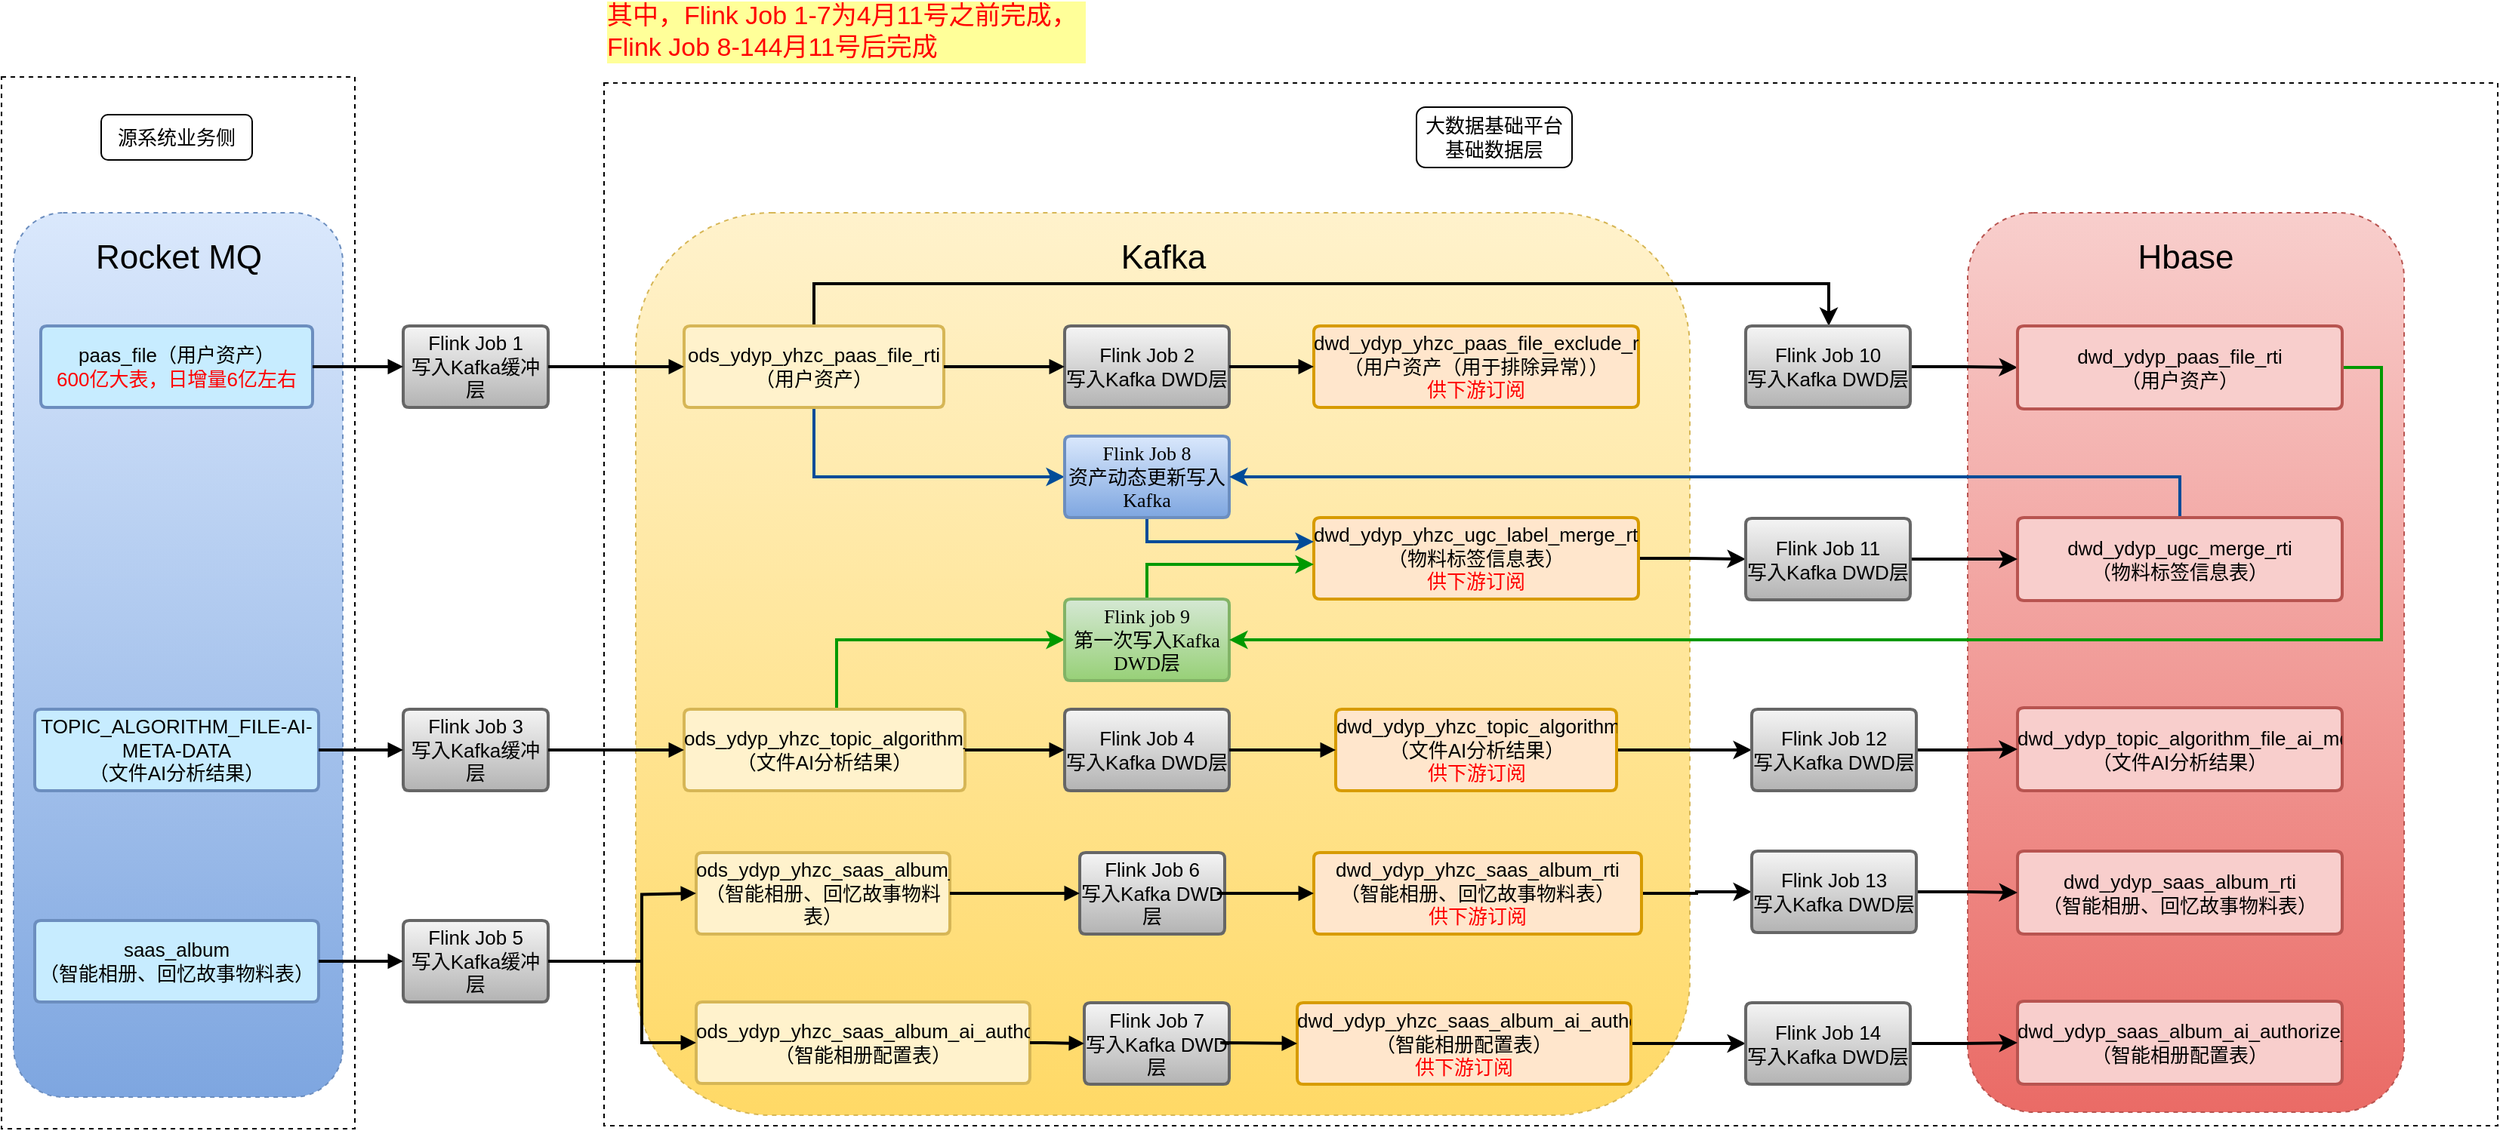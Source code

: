 <mxfile version="26.2.9">
  <diagram id="C5RBs43oDa-KdzZeNtuy" name="Page-1">
    <mxGraphModel dx="2075" dy="1108" grid="0" gridSize="10" guides="1" tooltips="1" connect="1" arrows="1" fold="1" page="0" pageScale="1" pageWidth="827" pageHeight="1169" math="0" shadow="0">
      <root>
        <mxCell id="WIyWlLk6GJQsqaUBKTNV-0" />
        <mxCell id="WIyWlLk6GJQsqaUBKTNV-1" parent="WIyWlLk6GJQsqaUBKTNV-0" />
        <mxCell id="JVZU_cV8RBFUkfRDbjYJ-0" value="" style="rounded=0;html=1;dashed=1;fontSize=13;strokeColor=light-dark(#000000,#EDEDED);whiteSpace=wrap;" vertex="1" parent="WIyWlLk6GJQsqaUBKTNV-1">
          <mxGeometry x="595" y="-46" width="1254" height="691" as="geometry" />
        </mxCell>
        <mxCell id="JVZU_cV8RBFUkfRDbjYJ-1" value="" style="rounded=1;html=1;dashed=1;strokeColor=#b85450;align=center;verticalAlign=middle;fontFamily=Helvetica;fontSize=11;labelBackgroundColor=default;fillColor=#f8cecc;gradientColor=#ea6b66;whiteSpace=wrap;" vertex="1" parent="WIyWlLk6GJQsqaUBKTNV-1">
          <mxGeometry x="1498" y="40" width="289" height="596" as="geometry" />
        </mxCell>
        <mxCell id="JVZU_cV8RBFUkfRDbjYJ-2" value="" style="rounded=1;html=1;dashed=1;strokeColor=#d6b656;align=center;verticalAlign=middle;fontFamily=Helvetica;fontSize=11;labelBackgroundColor=default;fillColor=#fff2cc;gradientColor=#ffd966;whiteSpace=wrap;" vertex="1" parent="WIyWlLk6GJQsqaUBKTNV-1">
          <mxGeometry x="616" y="40" width="698" height="598" as="geometry" />
        </mxCell>
        <mxCell id="JVZU_cV8RBFUkfRDbjYJ-3" value="" style="rounded=0;html=1;dashed=1;fontSize=13;whiteSpace=wrap;" vertex="1" parent="WIyWlLk6GJQsqaUBKTNV-1">
          <mxGeometry x="196" y="-50" width="234" height="697" as="geometry" />
        </mxCell>
        <mxCell id="JVZU_cV8RBFUkfRDbjYJ-4" value="" style="rounded=1;html=1;dashed=1;strokeColor=#6c8ebf;align=center;verticalAlign=middle;fontFamily=Helvetica;fontSize=11;labelBackgroundColor=default;fillColor=#dae8fc;gradientColor=#7ea6e0;whiteSpace=wrap;" vertex="1" parent="WIyWlLk6GJQsqaUBKTNV-1">
          <mxGeometry x="204" y="40" width="218" height="586" as="geometry" />
        </mxCell>
        <UserObject label="&lt;div&gt;&lt;p style=&quot;text-align:center;margin-left:0;margin-right:0;margin-top:0px;margin-bottom:0px;text-indent:0;vertical-align:middle;direction:ltr;&quot;&gt;&lt;font style=&quot;direction: ltr; letter-spacing: 0px; line-height: 120%; opacity: 1;&quot;&gt;&lt;font style=&quot;color: rgb(0, 0, 0);&quot;&gt;paas_file（用户资产）&lt;/font&gt;&lt;br&gt;&lt;font style=&quot;color: rgb(255, 0, 0);&quot;&gt;600亿大表，日增量6亿左右&lt;/font&gt;&lt;/font&gt;&lt;/p&gt;&lt;/div&gt;" tags="Background" id="JVZU_cV8RBFUkfRDbjYJ-5">
          <mxCell style="verticalAlign=middle;align=center;overflow=width;vsdxID=1;fillColor=light-dark(#c7ecff, #1d293b);shape=stencil(lVLRDoIwDPyavS6j0yDPiP9BwpBFZDiG4t/LKMoGZIlvvfa6u3YlPO2qvBUEWGe0uomXLExF+JkAyKYSWpoxIjwjPC2VFlet+qZA3OaWaaO7etoXBuxjtgPYG1FMD9GUuCD30eeF5UY+2YcDIARq4UQAlzC/VcvG0U1iGp88bRYQjlhYeqnD/iC++EKfzQA9Jv/I/xJfA+44K0+7Dpxd7bLDi9/Ir6bfzOOLh/98DJZjKWVd46259fVxjSk8TJ59AA==);strokeColor=#6c8ebf;strokeWidth=2;spacingTop=-3;spacingBottom=-3;spacingLeft=-3;spacingRight=-3;points=[];labelBackgroundColor=none;rounded=0;html=1;fontSize=13;whiteSpace=wrap;" vertex="1" parent="WIyWlLk6GJQsqaUBKTNV-1">
            <mxGeometry x="222" y="115" width="180" height="54" as="geometry" />
          </mxCell>
        </UserObject>
        <UserObject label="&lt;div&gt;&lt;p style=&quot;text-align:center;margin-left:0;margin-right:0;margin-top:0px;margin-bottom:0px;text-indent:0;vertical-align:middle;direction:ltr;&quot;&gt;&lt;font style=&quot;color: rgb(0, 0, 0); direction: ltr; letter-spacing: 0px; line-height: 120%; opacity: 1;&quot;&gt;TOPIC_ALGORITHM_FILE-AI-META-DATA&lt;br&gt;（文件AI分析结果）&lt;/font&gt;&lt;/p&gt;&lt;/div&gt;" tags="Background" id="JVZU_cV8RBFUkfRDbjYJ-6">
          <mxCell style="verticalAlign=middle;align=center;overflow=width;vsdxID=2;fillColor=light-dark(#C7ECFF,#1D293B);shape=stencil(lVLbDoIwDP2avS5bp0GeEf+DhCGLyHBcxL+XWZQNyBLfetrTndOuRCRtmTWSAGs7o2/yqfKuJOJMAFRdSqO6KSIiJSIptJFXo/s6R9xklmmjux7sCyP2MdsB7IUoogf+SVyQ++iz3HK5T/bhCAiBcjETwCXMb1WqdnTjiJ4iT5sFhDkLSy912B/EF1/osxmgx/gf+V/ia8AdZ+Vp14Gzq112ePEb+dX0m3l88fCfT8FyLIWqKrw1t74+rimFhynSNw==);strokeColor=#6c8ebf;strokeWidth=2;spacingTop=-3;spacingBottom=-3;spacingLeft=-3;spacingRight=-3;points=[];labelBackgroundColor=none;rounded=0;html=1;fontSize=13;whiteSpace=wrap;" vertex="1" parent="WIyWlLk6GJQsqaUBKTNV-1">
            <mxGeometry x="218" y="369" width="188" height="54" as="geometry" />
          </mxCell>
        </UserObject>
        <UserObject label="&lt;div&gt;&lt;p style=&quot;text-align:center;margin-left:0;margin-right:0;margin-top:0px;margin-bottom:0px;text-indent:0;vertical-align:middle;direction:ltr;&quot;&gt;&lt;font style=&quot;color: rgb(0, 0, 0); direction: ltr; letter-spacing: 0px; line-height: 120%; opacity: 1;&quot;&gt;saas_album&lt;/font&gt;&lt;/p&gt;&lt;p style=&quot;text-align:center;margin-left:0;margin-right:0;margin-top:0px;margin-bottom:0px;text-indent:0;vertical-align:middle;direction:ltr;&quot;&gt;&lt;font style=&quot;color: rgb(0, 0, 0); direction: ltr; letter-spacing: 0px; line-height: 120%; opacity: 1;&quot;&gt;（智能相册、回忆故事物料表）&lt;/font&gt;&lt;/p&gt;&lt;/div&gt;" tags="Background" id="JVZU_cV8RBFUkfRDbjYJ-7">
          <mxCell style="verticalAlign=middle;align=center;overflow=width;vsdxID=3;fillColor=#C7ECFF;shape=stencil(lVLbDoIwDP2avS5bp0GeEf+DhCGLyHBcxL+XWZQNyBLfetrTndOuRCRtmTWSAGs7o2/yqfKuJOJMAFRdSqO6KSIiJSIptJFXo/s6R9xklmmjux7sCyP2MdsB7IUoogf+SVyQ++iz3HK5T/bhCAiBcjETwCXMb1WqdnTjiJ4iT5sFhDkLSy912B/EF1/osxmgx/gf+V/ia8AdZ+Vp14Gzq112ePEb+dX0m3l88fCfT8FyLIWqKrw1t74+rimFhynSNw==);strokeColor=#6c8ebf;strokeWidth=2;spacingTop=-3;spacingBottom=-3;spacingLeft=-3;spacingRight=-3;points=[];labelBackgroundColor=none;rounded=0;html=1;fontSize=13;whiteSpace=wrap;" vertex="1" parent="WIyWlLk6GJQsqaUBKTNV-1">
            <mxGeometry x="218" y="509" width="188" height="54" as="geometry" />
          </mxCell>
        </UserObject>
        <UserObject label="&lt;div&gt;&lt;p style=&quot;text-align:center;margin-left:0;margin-right:0;margin-top:0px;margin-bottom:0px;text-indent:0;vertical-align:middle;direction:ltr;&quot;&gt;&lt;font style=&quot;color: rgb(0, 0, 0); direction: ltr; letter-spacing: 0px; line-height: 120%; opacity: 1;&quot;&gt;Flink Job 1&lt;br&gt;写入Kafka缓冲层&lt;/font&gt;&lt;/p&gt;&lt;/div&gt;" tags="Background" id="JVZU_cV8RBFUkfRDbjYJ-8">
          <mxCell style="verticalAlign=middle;align=center;overflow=width;vsdxID=4;fillColor=#f5f5f5;shape=stencil(lVLRDoIwDPyavS5bJ0GeEf+DhCGLyHCA4t/LLMoGZIlvvfa6u3YlIu2qvJUEWNcbfZVPVfQVEScCoJpKGtVPEREZEWmpjbwYPTQF4ja3TBvd9MO+MGIfsx3AXohieuCfxBm59yEvLJf7ZB+OgPBAeTwTwCXMb9WqcXSTiB6Fp80CwpyFpZc67A/iiy/02QzQKPlH/pf4GnDHWXnadeDsapcdXvxGfjX9Zh5fPPznU7AcS6nqGm/Nra+Pa0rhYYrsDQ==);strokeColor=#666666;strokeWidth=2;spacingTop=-3;spacingBottom=-3;spacingLeft=-3;spacingRight=-3;points=[];labelBackgroundColor=none;rounded=0;html=1;fontSize=13;gradientColor=#b3b3b3;whiteSpace=wrap;" vertex="1" parent="WIyWlLk6GJQsqaUBKTNV-1">
            <mxGeometry x="462" y="115" width="96" height="54" as="geometry" />
          </mxCell>
        </UserObject>
        <mxCell id="JVZU_cV8RBFUkfRDbjYJ-9" style="edgeStyle=orthogonalEdgeStyle;shape=connector;rounded=0;orthogonalLoop=1;jettySize=auto;html=1;strokeColor=light-dark(#004C99,#EDEDED);strokeWidth=2;align=center;verticalAlign=middle;fontFamily=Helvetica;fontSize=13;fontColor=default;labelBackgroundColor=default;endArrow=classic;" edge="1" parent="WIyWlLk6GJQsqaUBKTNV-1" source="JVZU_cV8RBFUkfRDbjYJ-11" target="JVZU_cV8RBFUkfRDbjYJ-49">
          <mxGeometry relative="1" as="geometry">
            <Array as="points">
              <mxPoint x="734" y="215" />
            </Array>
          </mxGeometry>
        </mxCell>
        <mxCell id="JVZU_cV8RBFUkfRDbjYJ-10" style="edgeStyle=orthogonalEdgeStyle;shape=connector;rounded=0;orthogonalLoop=1;jettySize=auto;html=1;strokeColor=default;strokeWidth=2;align=center;verticalAlign=middle;fontFamily=Helvetica;fontSize=11;fontColor=default;labelBackgroundColor=default;endArrow=classic;" edge="1" parent="WIyWlLk6GJQsqaUBKTNV-1" source="JVZU_cV8RBFUkfRDbjYJ-11" target="JVZU_cV8RBFUkfRDbjYJ-53">
          <mxGeometry relative="1" as="geometry">
            <Array as="points">
              <mxPoint x="734" y="87" />
              <mxPoint x="1406" y="87" />
            </Array>
          </mxGeometry>
        </mxCell>
        <UserObject label="&lt;div&gt;&lt;p style=&quot;text-align:center;margin-left:0;margin-right:0;margin-top:0px;margin-bottom:0px;text-indent:0;vertical-align:middle;direction:ltr;&quot;&gt;&lt;font style=&quot;color: rgb(0, 0, 0); direction: ltr; letter-spacing: 0px; line-height: 120%; opacity: 1;&quot;&gt;ods_ydyp_yhzc_paas_file_rti&lt;/font&gt;&lt;/p&gt;&lt;p style=&quot;text-align:center;margin-left:0;margin-right:0;margin-top:0px;margin-bottom:0px;text-indent:0;vertical-align:middle;direction:ltr;&quot;&gt;&lt;font style=&quot;color: rgb(0, 0, 0); direction: ltr; letter-spacing: 0px; line-height: 120%; opacity: 1;&quot;&gt;（用户资产）&lt;/font&gt;&lt;/p&gt;&lt;/div&gt;" tags="Background" id="JVZU_cV8RBFUkfRDbjYJ-11">
          <mxCell style="verticalAlign=middle;align=center;overflow=width;vsdxID=5;fillColor=#fff2cc;shape=stencil(lVLRDoIwDPyavS6jVQnPiP9BwpBFZDhB8e9lFmUDssS3XnvdXbsyTO9V3koG4t4ZfZFPVXQVwyMDUE0ljerGiGHGMC21kWej+6Yg3OaWaaOrftgXBuoTtgPEi1DMd9EncSLurc8Ly418sg8HIAgccSKAS5jeqlXj6CYxP8SetggIRyIsPddhexBffKZPZoDvk3/kf4mvAXechadNB86uNtnhxa/kF9Ov5vHFw38+BvOxlKqu6dbc+vK4xhQdJmZv);strokeColor=#d6b656;strokeWidth=2;spacingTop=-3;spacingBottom=-3;spacingLeft=-3;spacingRight=-3;points=[];labelBackgroundColor=none;rounded=0;html=1;fontSize=13;whiteSpace=wrap;" vertex="1" parent="WIyWlLk6GJQsqaUBKTNV-1">
            <mxGeometry x="648" y="115" width="172" height="54" as="geometry" />
          </mxCell>
        </UserObject>
        <UserObject label="&lt;div&gt;&lt;p style=&quot;text-align:center;margin-left:0;margin-right:0;margin-top:0px;margin-bottom:0px;text-indent:0;vertical-align:middle;direction:ltr;&quot;&gt;&lt;font style=&quot;color: rgb(0, 0, 0); direction: ltr; letter-spacing: 0px; line-height: 120%; opacity: 1;&quot;&gt;dwd_ydyp_yhzc_paas_file_exclude_rti（用户资产（用于排除异常））&lt;/font&gt;&lt;/p&gt;&lt;p style=&quot;text-align:center;margin-left:0;margin-right:0;margin-top:0px;margin-bottom:0px;text-indent:0;vertical-align:middle;direction:ltr;&quot;&gt;&lt;font style=&quot;direction: ltr; letter-spacing: 0px; line-height: 120%; opacity: 1; color: rgb(255, 0, 0);&quot;&gt;供下游订阅&lt;/font&gt;&lt;/p&gt;&lt;/div&gt;" tags="Background" id="JVZU_cV8RBFUkfRDbjYJ-12">
          <mxCell style="verticalAlign=middle;align=center;overflow=width;vsdxID=6;fillColor=#ffe6cc;shape=stencil(lVLRDoIwDPyavS6jQwnPiP9BwpBFZDiG4t/LLMoGZIlvvfa6u3YlPOvrohMEWG+0uoqnLE1N+IkAyLYWWpopIjwnPKuUFhethrZE3BWWaaObetgXRuxjtgPYC1FC4+iTOCP3PhSl5UY+2YcjIATK4pkALmF+q5Gto5smND162iwgHLGw9FKH/UF88YU+mwF6SP+R/yW+BtxxVp52HTi72mWHF7+RX02/mccXD//5FCzHUsmmwVtz6+vjmlJ4mDx/Aw==);strokeColor=#d79b00;strokeWidth=2;spacingTop=-3;spacingBottom=-3;spacingLeft=-3;spacingRight=-3;points=[];labelBackgroundColor=none;rounded=0;html=1;fontSize=13;whiteSpace=wrap;" vertex="1" parent="WIyWlLk6GJQsqaUBKTNV-1">
            <mxGeometry x="1065" y="115" width="215" height="54" as="geometry" />
          </mxCell>
        </UserObject>
        <UserObject label="&lt;div&gt;&lt;p style=&quot;text-align:center;margin-left:0;margin-right:0;margin-top:0px;margin-bottom:0px;text-indent:0;vertical-align:middle;direction:ltr;&quot;&gt;&lt;font style=&quot;color: rgb(0, 0, 0); direction: ltr; letter-spacing: 0px; line-height: 120%; opacity: 1;&quot;&gt;Flink Job 3&lt;br&gt;写入Kafka缓冲层&lt;/font&gt;&lt;/p&gt;&lt;/div&gt;" tags="Background" id="JVZU_cV8RBFUkfRDbjYJ-13">
          <mxCell style="verticalAlign=middle;align=center;overflow=width;vsdxID=7;fillColor=#f5f5f5;shape=stencil(lVLRDoIwDPyavS5bJ0GeEf+DhCGLyHCA4t/LLMoGZIlvvfa6u3YlIu2qvJUEWNcbfZVPVfQVEScCoJpKGtVPEREZEWmpjbwYPTQF4ja3TBvd9MO+MGIfsx3AXohieuCfxBm59yEvLJf7ZB+OgPBAeTwTwCXMb9WqcXSTiB6Fp80CwpyFpZc67A/iiy/02QzQKPlH/pf4GnDHWXnadeDsapcdXvxGfjX9Zh5fPPznU7AcS6nqGm/Nra+Pa0rhYYrsDQ==);strokeColor=#666666;strokeWidth=2;spacingTop=-3;spacingBottom=-3;spacingLeft=-3;spacingRight=-3;points=[];labelBackgroundColor=none;rounded=0;html=1;fontSize=13;gradientColor=#b3b3b3;whiteSpace=wrap;" vertex="1" parent="WIyWlLk6GJQsqaUBKTNV-1">
            <mxGeometry x="462" y="369" width="96" height="54" as="geometry" />
          </mxCell>
        </UserObject>
        <mxCell id="JVZU_cV8RBFUkfRDbjYJ-14" style="edgeStyle=orthogonalEdgeStyle;rounded=0;orthogonalLoop=1;jettySize=auto;html=1;strokeWidth=2;fontSize=13;strokeColor=light-dark(#009900,#EDEDED);" edge="1" parent="WIyWlLk6GJQsqaUBKTNV-1" source="JVZU_cV8RBFUkfRDbjYJ-15" target="JVZU_cV8RBFUkfRDbjYJ-51">
          <mxGeometry relative="1" as="geometry">
            <Array as="points">
              <mxPoint x="749" y="323" />
            </Array>
          </mxGeometry>
        </mxCell>
        <UserObject label="&lt;div&gt;&lt;p style=&quot;text-align:center;margin-left:0;margin-right:0;margin-top:0px;margin-bottom:0px;text-indent:0;vertical-align:middle;direction:ltr;&quot;&gt;&lt;font style=&quot;color: rgb(0, 0, 0); direction: ltr; letter-spacing: 0px; line-height: 120%; opacity: 1;&quot;&gt;ods_ydyp_yhzc_topic_algorithm_file_ai_meta_data&lt;br&gt;&lt;/font&gt;&lt;/p&gt;&lt;p style=&quot;text-align:center;margin-left:0;margin-right:0;margin-top:0px;margin-bottom:0px;text-indent:0;vertical-align:middle;direction:ltr;&quot;&gt;&lt;font style=&quot;color: rgb(0, 0, 0); direction: ltr; letter-spacing: 0px; line-height: 120%; opacity: 1;&quot;&gt;（文件AI分析结果）&lt;/font&gt;&lt;/p&gt;&lt;/div&gt;" tags="Background" id="JVZU_cV8RBFUkfRDbjYJ-15">
          <mxCell style="verticalAlign=middle;align=center;overflow=width;vsdxID=8;fillColor=#fff2cc;shape=stencil(lVLRDoIwDPyavS5bJ0GeEf+DhCGLyHCA4t/LLMoGZIlvvfa6u3YlIu2qvJUEWNcbfZVPVfQVEScCoJpKGtVPEREZEWmpjbwYPTQF4ja3TBvd9MO+MGIfsx3AXohieuCfxBm59yEvLJf7ZB+OgBAoj2YCuIT5rVo1jm4S02PkabOAMGdh6aUO+4P44gt9NgM0Sv6R/yW+BtxxVp52HTi72mWHF7+RX02/mccXD//5FCzHUqq6xltz6+vjmlJ4mCJ7Aw==);strokeColor=#d6b656;strokeWidth=2;spacingTop=-3;spacingBottom=-3;spacingLeft=-3;spacingRight=-3;points=[];labelBackgroundColor=none;rounded=0;html=1;fontSize=13;whiteSpace=wrap;" vertex="1" parent="WIyWlLk6GJQsqaUBKTNV-1">
            <mxGeometry x="648" y="369" width="186" height="54" as="geometry" />
          </mxCell>
        </UserObject>
        <UserObject label="&lt;div&gt;&lt;p style=&quot;text-align:center;margin-left:0;margin-right:0;margin-top:0px;margin-bottom:0px;text-indent:0;vertical-align:middle;direction:ltr;&quot;&gt;&lt;font style=&quot;color: rgb(0, 0, 0); direction: ltr; letter-spacing: 0px; line-height: 120%; opacity: 1;&quot;&gt;Flink Job 5&lt;br&gt;写入Kafka缓冲层&lt;/font&gt;&lt;/p&gt;&lt;/div&gt;" tags="Background" id="JVZU_cV8RBFUkfRDbjYJ-16">
          <mxCell style="verticalAlign=middle;align=center;overflow=width;vsdxID=9;fillColor=#f5f5f5;shape=stencil(lVLRDoIwDPyavS5bJ0GeEf+DhCGLyHCA4t/LLMoGZIlvvfa6u3YlIu2qvJUEWNcbfZVPVfQVEScCoJpKGtVPEREZEWmpjbwYPTQF4ja3TBvd9MO+MGIfsx3AXohieuCfxBm59yEvLJf7ZB+OgPBAeTwTwCXMb9WqcXSTiB6Fp80CwpyFpZc67A/iiy/02QzQKPlH/pf4GnDHWXnadeDsapcdXvxGfjX9Zh5fPPznU7AcS6nqGm/Nra+Pa0rhYYrsDQ==);strokeColor=#666666;strokeWidth=2;spacingTop=-3;spacingBottom=-3;spacingLeft=-3;spacingRight=-3;points=[];labelBackgroundColor=none;rounded=0;html=1;fontSize=13;gradientColor=#b3b3b3;whiteSpace=wrap;" vertex="1" parent="WIyWlLk6GJQsqaUBKTNV-1">
            <mxGeometry x="462" y="509" width="96" height="54" as="geometry" />
          </mxCell>
        </UserObject>
        <mxCell id="JVZU_cV8RBFUkfRDbjYJ-17" value="" style="edgeStyle=orthogonalEdgeStyle;shape=connector;rounded=0;orthogonalLoop=1;jettySize=auto;html=1;strokeColor=default;strokeWidth=2;align=center;verticalAlign=middle;fontFamily=Helvetica;fontSize=11;fontColor=default;labelBackgroundColor=default;endArrow=classic;" edge="1" parent="WIyWlLk6GJQsqaUBKTNV-1" source="JVZU_cV8RBFUkfRDbjYJ-18" target="JVZU_cV8RBFUkfRDbjYJ-66">
          <mxGeometry relative="1" as="geometry" />
        </mxCell>
        <UserObject label="&lt;div&gt;&lt;p style=&quot;text-align:center;margin-left:0;margin-right:0;margin-top:0px;margin-bottom:0px;text-indent:0;vertical-align:middle;direction:ltr;&quot;&gt;&lt;font style=&quot;direction: ltr; letter-spacing: 0px; line-height: 120%; opacity: 1;&quot;&gt;dwd_ydyp_yhzc_saas_album_rti&lt;/font&gt;&lt;/p&gt;&lt;p style=&quot;text-align:center;margin-left:0;margin-right:0;margin-top:0px;margin-bottom:0px;text-indent:0;vertical-align:middle;direction:ltr;&quot;&gt;&lt;font style=&quot;direction: ltr; letter-spacing: 0px; line-height: 120%; opacity: 1;&quot;&gt;（智能相册、回忆故事物料表）&lt;br&gt;&lt;font style=&quot;color: rgb(255, 0, 0);&quot;&gt;供下游订阅&lt;/font&gt;&lt;/font&gt;&lt;/p&gt;&lt;/div&gt;" tags="Background" id="JVZU_cV8RBFUkfRDbjYJ-18">
          <mxCell style="verticalAlign=middle;align=center;overflow=width;vsdxID=10;fillColor=#ffe6cc;shape=stencil(lVLLEoIwDPyaXjtt6gPOiP/BDEU6IsUCin8vNQgtMDjessmmu0lDRFTnSSUJsLox+iqfKm1yIk4EQJW5NKrpIyJiIqJMG3kxui1TxFVimTa66Yd9ocM+ZjuAvRAd6Y5/Emfk3tsktVzuk33YAUJOg91AAJcwvFWo0tENA8oPnjbbEObsh/RYh/VBfPGJPpgBug//kR8TXwPuODNP6w6mXa2ytxe/kJ9Nv5jHF9/+8z6YjiVTRYG35tbnx9Wn8DBF/AY=);strokeColor=#d79b00;strokeWidth=2;spacingTop=-3;spacingBottom=-3;spacingLeft=-3;spacingRight=-3;points=[];labelBackgroundColor=none;rounded=0;html=1;fontSize=13;whiteSpace=wrap;" vertex="1" parent="WIyWlLk6GJQsqaUBKTNV-1">
            <mxGeometry x="1065" y="464" width="217" height="54" as="geometry" />
          </mxCell>
        </UserObject>
        <mxCell id="JVZU_cV8RBFUkfRDbjYJ-19" style="edgeStyle=orthogonalEdgeStyle;shape=connector;rounded=0;orthogonalLoop=1;jettySize=auto;html=1;strokeColor=default;strokeWidth=2;align=center;verticalAlign=middle;fontFamily=Helvetica;fontSize=11;fontColor=default;labelBackgroundColor=default;endArrow=classic;" edge="1" parent="WIyWlLk6GJQsqaUBKTNV-1" source="JVZU_cV8RBFUkfRDbjYJ-20" target="JVZU_cV8RBFUkfRDbjYJ-68">
          <mxGeometry relative="1" as="geometry" />
        </mxCell>
        <UserObject label="&lt;div&gt;&lt;p style=&quot;text-align:center;margin-left:0;margin-right:0;margin-top:0px;margin-bottom:0px;text-indent:0;vertical-align:middle;direction:ltr;&quot;&gt;&lt;font style=&quot;direction: ltr; letter-spacing: 0px; line-height: 120%; opacity: 1;&quot;&gt;&lt;font&gt;dwd_ydyp_yhzc_saas_album_ai_authorize_rti&lt;/font&gt;&lt;/font&gt;&lt;/p&gt;&lt;p style=&quot;text-align:center;margin-left:0;margin-right:0;margin-top:0px;margin-bottom:0px;text-indent:0;vertical-align:middle;direction:ltr;&quot;&gt;&lt;font style=&quot;direction: ltr; letter-spacing: 0px; line-height: 120%; opacity: 1;&quot;&gt;&lt;font&gt;（智能相册配置表）&lt;/font&gt;&lt;br&gt;&lt;font style=&quot;color: rgb(255, 0, 0);&quot;&gt;供下游订阅&lt;/font&gt;&lt;/font&gt;&lt;/p&gt;&lt;/div&gt;" tags="Background" id="JVZU_cV8RBFUkfRDbjYJ-20">
          <mxCell style="verticalAlign=middle;align=center;overflow=width;vsdxID=11;fillColor=#ffe6cc;shape=stencil(lVLLEoIwDPyaXjttqiOcEf+DGYp0RIrlIf691CC0wOB4yyab7iYNEVGdJ5UkwOrG6Jt8qrTJiTgTAFXm0qhmiIiIiYgybeTV6LZMEVeJZdrorjv7Qo99zHYAeyE60QP/JC7IfbRJarncJ/uwB4ScBnwkgEsY3ypU6eiGAeWhp812hDn7IT3VYXsQX3ymj2aAHsN/5KfE14A7zsLTtoN5V5vs/cWv5BfTr+bxxff/fAjmY8lUUeCtufXlcQ0pPEwRvwE=);strokeColor=#d79b00;strokeWidth=2;spacingTop=-3;spacingBottom=-3;spacingLeft=-3;spacingRight=-3;points=[];labelBackgroundColor=none;rounded=0;html=1;fontSize=13;whiteSpace=wrap;" vertex="1" parent="WIyWlLk6GJQsqaUBKTNV-1">
            <mxGeometry x="1054" y="563.5" width="221" height="54" as="geometry" />
          </mxCell>
        </UserObject>
        <UserObject label="&lt;div&gt;&lt;p style=&quot;text-align:center;margin-left:0;margin-right:0;margin-top:0px;margin-bottom:0px;text-indent:0;vertical-align:middle;direction:ltr;&quot;&gt;&lt;font style=&quot;color: rgb(0, 0, 0); direction: ltr; letter-spacing: 0px; line-height: 120%; opacity: 1;&quot;&gt;ods_ydyp_yhzc_saas_album_rti（智能相册、回忆故事物料表）&lt;/font&gt;&lt;/p&gt;&lt;/div&gt;" tags="Background" id="JVZU_cV8RBFUkfRDbjYJ-21">
          <mxCell style="verticalAlign=middle;align=center;overflow=width;vsdxID=12;fillColor=#fff2cc;shape=stencil(lVLRDoIwDPyavS6jU5FnxP8gYcgiMhxD8e9lFmUDssS3XnvdXbsSnnZV3goCrDNaXcVTFqYi/EQAZFMJLc0YEZ4RnpZKi4tWfVMgbnPLtNFNPewLA/Yx2wHshSimu+iTOCP33ueF5UY+2YcDIATKjxMBXML0Vi0bRzeJ6QE8bRYQjlhYeq7D9iC++EyfzADdJ//I/xJfA+44C0+bDpxdbbLDi1/JL6ZfzeOLh/98DOZjKWVd46259eVxjSk8TJ69AQ==);strokeColor=#d6b656;strokeWidth=2;spacingTop=-3;spacingBottom=-3;spacingLeft=-3;spacingRight=-3;points=[];labelBackgroundColor=none;rounded=0;html=1;fontSize=13;whiteSpace=wrap;" vertex="1" parent="WIyWlLk6GJQsqaUBKTNV-1">
            <mxGeometry x="656" y="464" width="168" height="54" as="geometry" />
          </mxCell>
        </UserObject>
        <UserObject label="&lt;div&gt;&lt;p style=&quot;text-align:center;margin-left:0;margin-right:0;margin-top:0px;margin-bottom:0px;text-indent:0;vertical-align:middle;direction:ltr;&quot;&gt;&lt;font style=&quot;color: rgb(0, 0, 0); direction: ltr; letter-spacing: 0px; line-height: 120%; opacity: 1;&quot;&gt;ods_ydyp_yhzc_saas_album_ai_authorize_rti（智能相册配置表）&lt;br&gt;&lt;/font&gt;&lt;/p&gt;&lt;/div&gt;" tags="Background" id="JVZU_cV8RBFUkfRDbjYJ-22">
          <mxCell style="verticalAlign=middle;align=center;overflow=width;vsdxID=13;fillColor=#fff2cc;shape=stencil(lVLLEoIwDPyaXjttqiOcEf+DGYp0RIrlIf691CC0wOB4yyab7iYNEVGdJ5UkwOrG6Jt8qrTJiTgTAFXm0qhmiIiIiYgybeTV6LZMEVeJZdrorjv7Qo99zHYAeyE60QP/JC7IfbRJarncJ/uwB4ScBnwkgEsY3ypU6eiGAeWhp812hDn7IT3VYXsQX3ymj2aAHsN/5KfE14A7zsLTtoN5V5vs/cWv5BfTr+bxxff/fAjmY8lUUeCtufXlcQ0pPEwRvwE=);strokeColor=#d6b656;strokeWidth=2;spacingTop=-3;spacingBottom=-3;spacingLeft=-3;spacingRight=-3;points=[];labelBackgroundColor=none;rounded=0;html=1;fontSize=13;whiteSpace=wrap;" vertex="1" parent="WIyWlLk6GJQsqaUBKTNV-1">
            <mxGeometry x="656" y="563" width="221" height="54" as="geometry" />
          </mxCell>
        </UserObject>
        <UserObject label="&lt;div&gt;&lt;p style=&quot;text-align:center;margin-left:0;margin-right:0;margin-top:0px;margin-bottom:0px;text-indent:0;vertical-align:middle;direction:ltr;&quot;&gt;&lt;font style=&quot;color: rgb(0, 0, 0); direction: ltr; letter-spacing: 0px; line-height: 120%; opacity: 1;&quot;&gt;Flink Job 6&lt;br&gt;写入Kafka DWD层&lt;/font&gt;&lt;/p&gt;&lt;/div&gt;" tags="Background" id="JVZU_cV8RBFUkfRDbjYJ-23">
          <mxCell style="verticalAlign=middle;align=center;overflow=width;vsdxID=14;fillColor=#f5f5f5;shape=stencil(lVLRDoIwDPyavS5bJ0GeEf+DhCGLyHCA4t/LLMoGZIlvvfa6u3YlIu2qvJUEWNcbfZVPVfQVEScCoJpKGtVPEREZEWmpjbwYPTQF4ja3TBvd9MO+MGIfsx3AXohieuCfxBm59yEvLJf7ZB+OgPBAeTwTwCXMb9WqcXSTiB6Fp80CwpyFpZc67A/iiy/02QzQKPlH/pf4GnDHWXnadeDsapcdXvxGfjX9Zh5fPPznU7AcS6nqGm/Nra+Pa0rhYYrsDQ==);strokeColor=#666666;strokeWidth=2;spacingTop=-3;spacingBottom=-3;spacingLeft=-3;spacingRight=-3;points=[];labelBackgroundColor=none;rounded=0;html=1;fontSize=13;gradientColor=#b3b3b3;whiteSpace=wrap;" vertex="1" parent="WIyWlLk6GJQsqaUBKTNV-1">
            <mxGeometry x="910" y="464" width="96" height="54" as="geometry" />
          </mxCell>
        </UserObject>
        <UserObject label="&lt;div&gt;&lt;p style=&quot;text-align:center;margin-left:0;margin-right:0;margin-top:0px;margin-bottom:0px;text-indent:0;vertical-align:middle;direction:ltr;&quot;&gt;&lt;font style=&quot;color: rgb(0, 0, 0); direction: ltr; letter-spacing: 0px; line-height: 120%; opacity: 1;&quot;&gt;Flink Job 7&lt;br&gt;写入Kafka DWD层&lt;/font&gt;&lt;/p&gt;&lt;/div&gt;" tags="Background" id="JVZU_cV8RBFUkfRDbjYJ-24">
          <mxCell style="verticalAlign=middle;align=center;overflow=width;vsdxID=15;fillColor=#f5f5f5;shape=stencil(lVLRDoIwDPyavS5bJ0GeEf+DhCGLyHCA4t/LLMoGZIlvvfa6u3YlIu2qvJUEWNcbfZVPVfQVEScCoJpKGtVPEREZEWmpjbwYPTQF4ja3TBvd9MO+MGIfsx3AXohieuCfxBm59yEvLJf7ZB+OgPBAeTwTwCXMb9WqcXSTiB6Fp80CwpyFpZc67A/iiy/02QzQKPlH/pf4GnDHWXnadeDsapcdXvxGfjX9Zh5fPPznU7AcS6nqGm/Nra+Pa0rhYYrsDQ==);strokeColor=#666666;strokeWidth=2;spacingTop=-3;spacingBottom=-3;spacingLeft=-3;spacingRight=-3;points=[];labelBackgroundColor=none;rounded=0;html=1;fontSize=13;gradientColor=#b3b3b3;whiteSpace=wrap;" vertex="1" parent="WIyWlLk6GJQsqaUBKTNV-1">
            <mxGeometry x="913" y="563.5" width="96" height="54" as="geometry" />
          </mxCell>
        </UserObject>
        <UserObject label="&lt;div&gt;&lt;p style=&quot;text-align:center;margin-left:0;margin-right:0;margin-top:0px;margin-bottom:0px;text-indent:0;vertical-align:middle;direction:ltr;&quot;&gt;&lt;font style=&quot;color: rgb(0, 0, 0); direction: ltr; letter-spacing: 0px; line-height: 120%; opacity: 1;&quot;&gt;Flink Job 2&lt;br&gt;写入Kafka DWD层&lt;/font&gt;&lt;/p&gt;&lt;/div&gt;" tags="Background" id="JVZU_cV8RBFUkfRDbjYJ-25">
          <mxCell style="verticalAlign=middle;align=center;overflow=width;vsdxID=16;fillColor=#f5f5f5;shape=stencil(lVLRDoIwDPyavS6jVQjPiP9BwpBFZDiG4t/LHMoGZIlvvfa6u3YlmPV10XECrNdKXvlTlLomeCIAoq25EnqKCOYEs0oqflFyaEuLu8IwTXSTD/PCaPuY6QD2siihh+iTOFvufShKw418sg9HsBBpnMwEcAnzW41oHd00poieNgsIRywsvdRhfxBffKHPZoAe03/kf4mvAXecladdB86udtnhxW/kV9Nv5vHFw38+BcuxVKJp7K259fVxTSl7mJi/AQ==);strokeColor=#666666;strokeWidth=2;spacingTop=-3;spacingBottom=-3;spacingLeft=-3;spacingRight=-3;points=[];labelBackgroundColor=none;rounded=0;html=1;fontSize=13;gradientColor=#b3b3b3;whiteSpace=wrap;" vertex="1" parent="WIyWlLk6GJQsqaUBKTNV-1">
            <mxGeometry x="900" y="115" width="109" height="54" as="geometry" />
          </mxCell>
        </UserObject>
        <mxCell id="JVZU_cV8RBFUkfRDbjYJ-26" value="" style="edgeStyle=orthogonalEdgeStyle;shape=connector;rounded=0;orthogonalLoop=1;jettySize=auto;html=1;strokeColor=default;strokeWidth=2;align=center;verticalAlign=middle;fontFamily=Helvetica;fontSize=11;fontColor=default;labelBackgroundColor=default;endArrow=classic;" edge="1" parent="WIyWlLk6GJQsqaUBKTNV-1" source="JVZU_cV8RBFUkfRDbjYJ-27" target="JVZU_cV8RBFUkfRDbjYJ-64">
          <mxGeometry relative="1" as="geometry" />
        </mxCell>
        <UserObject label="&lt;p style=&quot;text-align:center;margin-left:0;margin-right:0;margin-top:0px;margin-bottom:0px;text-indent:0;vertical-align:middle;direction:ltr;&quot;&gt;&lt;font style=&quot;color: rgb(0, 0, 0); direction: ltr; letter-spacing: 0px; line-height: 120%; opacity: 1;&quot;&gt;dwd_ydyp_yhzc_topic_algorithm_file_ai_meta_data&lt;br&gt;&lt;span style=&quot;color: light-dark(rgb(0, 0, 0), rgb(237, 237, 237)); letter-spacing: 0px; background-color: transparent;&quot;&gt;（文件AI分析结果）&lt;/span&gt;&lt;/font&gt;&lt;/p&gt;&lt;p style=&quot;text-align:center;margin-left:0;margin-right:0;margin-top:0px;margin-bottom:0px;text-indent:0;vertical-align:middle;direction:ltr;&quot;&gt;&lt;font style=&quot;direction: ltr; letter-spacing: 0px; line-height: 120%; opacity: 1; color: rgb(255, 0, 0);&quot;&gt;供下游订阅&lt;br&gt;&lt;/font&gt;&lt;/p&gt;" tags="Background" id="JVZU_cV8RBFUkfRDbjYJ-27">
          <mxCell style="verticalAlign=middle;align=center;overflow=width;vsdxID=17;fillColor=#ffe6cc;shape=stencil(lVLRDoIwDPyavS5bJ0GeEf+DhCGLyHCA4t/LLMoGZIlvvfa6u3YlIu2qvJUEWNcbfZVPVfQVEScCoJpKGtVPEREZEWmpjbwYPTQF4ja3TBvd9MO+MGIfsx3AXohieuCfxBm59yEvLJf7ZB+OgBAoj2YCuIT5rVo1jm4S02PkabOAMGdh6aUO+4P44gt9NgM0Sv6R/yW+BtxxVp52HTi72mWHF7+RX02/mccXD//5FCzHUqq6xltz6+vjmlJ4mCJ7Aw==);strokeColor=#d79b00;strokeWidth=2;spacingTop=-3;spacingBottom=-3;spacingLeft=-3;spacingRight=-3;points=[];labelBackgroundColor=none;rounded=0;html=1;fontSize=13;whiteSpace=wrap;" vertex="1" parent="WIyWlLk6GJQsqaUBKTNV-1">
            <mxGeometry x="1079.5" y="369" width="186" height="54" as="geometry" />
          </mxCell>
        </UserObject>
        <UserObject label="&lt;div&gt;&lt;p style=&quot;text-align:center;margin-left:0;margin-right:0;margin-top:0px;margin-bottom:0px;text-indent:0;vertical-align:middle;direction:ltr;&quot;&gt;&lt;font style=&quot;color: rgb(0, 0, 0); direction: ltr; letter-spacing: 0px; line-height: 120%; opacity: 1;&quot;&gt;Flink Job 4&lt;br&gt;写入Kafka DWD层&lt;/font&gt;&lt;/p&gt;&lt;/div&gt;" tags="Background" id="JVZU_cV8RBFUkfRDbjYJ-28">
          <mxCell style="verticalAlign=middle;align=center;overflow=width;vsdxID=18;fillColor=#f5f5f5;shape=stencil(lVLRDoIwDPyavS6jVQjPiP9BwpBFZDiG4t/LHMoGZIlvvfa6u3YlmPV10XECrNdKXvlTlLomeCIAoq25EnqKCOYEs0oqflFyaEuLu8IwTXSTD/PCaPuY6QD2siihh+iTOFvufShKw418sg9HsBBpnMwEcAnzW41oHd00poieNgsIRywsvdRhfxBffKHPZoAe03/kf4mvAXecladdB86udtnhxW/kV9Nv5vHFw38+BcuxVKJp7K259fVxTSl7mJi/AQ==);strokeColor=#666666;strokeWidth=2;spacingTop=-3;spacingBottom=-3;spacingLeft=-3;spacingRight=-3;points=[];labelBackgroundColor=none;rounded=0;html=1;fontSize=13;gradientColor=#b3b3b3;whiteSpace=wrap;" vertex="1" parent="WIyWlLk6GJQsqaUBKTNV-1">
            <mxGeometry x="900" y="369" width="109" height="54" as="geometry" />
          </mxCell>
        </UserObject>
        <UserObject label="" tags="Background" id="JVZU_cV8RBFUkfRDbjYJ-29">
          <mxCell style="vsdxID=19;edgeStyle=none;startArrow=none;endArrow=block;startSize=5;endSize=5;strokeWidth=2;spacingTop=0;spacingBottom=0;spacingLeft=0;spacingRight=0;verticalAlign=middle;html=1;labelBackgroundColor=#ffffff;rounded=0;exitX=1;exitY=0.5;exitDx=0;exitDy=0;exitPerimeter=0;entryX=0;entryY=0.5;entryDx=0;entryDy=0;entryPerimeter=0;fontSize=13;" edge="1" parent="WIyWlLk6GJQsqaUBKTNV-1" source="JVZU_cV8RBFUkfRDbjYJ-13" target="JVZU_cV8RBFUkfRDbjYJ-15">
            <mxGeometry relative="1" as="geometry">
              <mxPoint x="-37" y="102" as="offset" />
              <Array as="points">
                <mxPoint x="611.5" y="396" />
                <mxPoint x="611.5" y="396" />
              </Array>
            </mxGeometry>
          </mxCell>
        </UserObject>
        <UserObject label="" tags="Background" id="JVZU_cV8RBFUkfRDbjYJ-30">
          <mxCell style="vsdxID=20;edgeStyle=none;startArrow=none;endArrow=block;startSize=5;endSize=5;strokeWidth=2;spacingTop=0;spacingBottom=0;spacingLeft=0;spacingRight=0;verticalAlign=middle;html=1;labelBackgroundColor=#ffffff;rounded=0;exitX=1;exitY=0.5;exitDx=0;exitDy=0;exitPerimeter=0;entryX=0;entryY=0.5;entryDx=0;entryDy=0;entryPerimeter=0;fontSize=13;" edge="1" parent="WIyWlLk6GJQsqaUBKTNV-1" source="JVZU_cV8RBFUkfRDbjYJ-16" target="JVZU_cV8RBFUkfRDbjYJ-22">
            <mxGeometry relative="1" as="geometry">
              <mxPoint x="-36" y="128" as="offset" />
              <Array as="points">
                <mxPoint x="620" y="536" />
                <mxPoint x="620" y="590" />
              </Array>
            </mxGeometry>
          </mxCell>
        </UserObject>
        <UserObject label="" tags="Background" id="JVZU_cV8RBFUkfRDbjYJ-31">
          <mxCell style="vsdxID=21;edgeStyle=none;startArrow=none;endArrow=block;startSize=5;endSize=5;strokeWidth=2;spacingTop=0;spacingBottom=0;spacingLeft=0;spacingRight=0;verticalAlign=middle;html=1;labelBackgroundColor=#ffffff;rounded=0;exitX=1;exitY=0.5;exitDx=0;exitDy=0;exitPerimeter=0;entryX=0;entryY=0.5;entryDx=0;entryDy=0;entryPerimeter=0;fontSize=13;" edge="1" parent="WIyWlLk6GJQsqaUBKTNV-1" source="JVZU_cV8RBFUkfRDbjYJ-5" target="JVZU_cV8RBFUkfRDbjYJ-8">
            <mxGeometry relative="1" as="geometry">
              <mxPoint x="-54" y="102" as="offset" />
              <Array as="points">
                <mxPoint x="421" y="142" />
                <mxPoint x="421" y="142" />
              </Array>
            </mxGeometry>
          </mxCell>
        </UserObject>
        <UserObject label="" tags="Background" id="JVZU_cV8RBFUkfRDbjYJ-32">
          <mxCell style="vsdxID=22;edgeStyle=none;startArrow=none;endArrow=block;startSize=5;endSize=5;strokeWidth=2;spacingTop=0;spacingBottom=0;spacingLeft=0;spacingRight=0;verticalAlign=middle;html=1;labelBackgroundColor=#ffffff;rounded=0;exitX=1;exitY=0.5;exitDx=0;exitDy=0;exitPerimeter=0;entryX=0;entryY=0.5;entryDx=0;entryDy=0;entryPerimeter=0;fontSize=13;" edge="1" parent="WIyWlLk6GJQsqaUBKTNV-1" source="JVZU_cV8RBFUkfRDbjYJ-6" target="JVZU_cV8RBFUkfRDbjYJ-13">
            <mxGeometry relative="1" as="geometry">
              <mxPoint x="-52" y="102" as="offset" />
              <Array as="points">
                <mxPoint x="427" y="396" />
                <mxPoint x="427" y="396" />
              </Array>
            </mxGeometry>
          </mxCell>
        </UserObject>
        <UserObject label="" tags="Background" id="JVZU_cV8RBFUkfRDbjYJ-33">
          <mxCell style="vsdxID=23;edgeStyle=none;startArrow=none;endArrow=block;startSize=5;endSize=5;strokeWidth=2;spacingTop=0;spacingBottom=0;spacingLeft=0;spacingRight=0;verticalAlign=middle;html=1;labelBackgroundColor=#ffffff;rounded=0;exitX=1;exitY=0.5;exitDx=0;exitDy=0;exitPerimeter=0;entryX=0;entryY=0.5;entryDx=0;entryDy=0;entryPerimeter=0;fontSize=13;" edge="1" parent="WIyWlLk6GJQsqaUBKTNV-1" source="JVZU_cV8RBFUkfRDbjYJ-16" target="JVZU_cV8RBFUkfRDbjYJ-21">
            <mxGeometry relative="1" as="geometry">
              <mxPoint x="-36" y="79" as="offset" />
              <Array as="points">
                <mxPoint x="620" y="536" />
                <mxPoint x="620" y="491.69" />
              </Array>
            </mxGeometry>
          </mxCell>
        </UserObject>
        <UserObject label="" tags="Background" id="JVZU_cV8RBFUkfRDbjYJ-34">
          <mxCell style="vsdxID=24;edgeStyle=none;startArrow=none;endArrow=block;startSize=5;endSize=5;strokeWidth=2;spacingTop=0;spacingBottom=0;spacingLeft=0;spacingRight=0;verticalAlign=middle;html=1;labelBackgroundColor=#ffffff;rounded=0;exitX=1;exitY=0.5;exitDx=0;exitDy=0;exitPerimeter=0;entryX=0;entryY=0.5;entryDx=0;entryDy=0;entryPerimeter=0;fontSize=13;" edge="1" parent="WIyWlLk6GJQsqaUBKTNV-1" source="JVZU_cV8RBFUkfRDbjYJ-22" target="JVZU_cV8RBFUkfRDbjYJ-24">
            <mxGeometry relative="1" as="geometry">
              <mxPoint x="-10" y="102" as="offset" />
              <Array as="points">
                <mxPoint x="886.88" y="590" />
                <mxPoint x="886.88" y="590" />
              </Array>
            </mxGeometry>
          </mxCell>
        </UserObject>
        <UserObject label="" tags="Background" id="JVZU_cV8RBFUkfRDbjYJ-35">
          <mxCell style="vsdxID=25;edgeStyle=none;startArrow=none;endArrow=block;startSize=5;endSize=5;strokeWidth=2;spacingTop=0;spacingBottom=0;spacingLeft=0;spacingRight=0;verticalAlign=middle;html=1;labelBackgroundColor=#ffffff;rounded=0;exitX=1;exitY=0.5;exitDx=0;exitDy=0;exitPerimeter=0;entryX=0;entryY=0.5;entryDx=0;entryDy=0;entryPerimeter=0;fontSize=13;" edge="1" parent="WIyWlLk6GJQsqaUBKTNV-1" source="JVZU_cV8RBFUkfRDbjYJ-7" target="JVZU_cV8RBFUkfRDbjYJ-16">
            <mxGeometry relative="1" as="geometry">
              <mxPoint x="-52" y="102" as="offset" />
              <Array as="points">
                <mxPoint x="436" y="536" />
                <mxPoint x="436" y="536" />
              </Array>
            </mxGeometry>
          </mxCell>
        </UserObject>
        <UserObject label="" tags="Background" id="JVZU_cV8RBFUkfRDbjYJ-36">
          <mxCell style="vsdxID=26;edgeStyle=none;startArrow=none;endArrow=block;startSize=5;endSize=5;strokeWidth=2;spacingTop=0;spacingBottom=0;spacingLeft=0;spacingRight=0;verticalAlign=middle;html=1;labelBackgroundColor=#ffffff;rounded=0;exitX=1;exitY=0.5;exitDx=0;exitDy=0;exitPerimeter=0;entryX=0;entryY=0.5;entryDx=0;entryDy=0;entryPerimeter=0;fontSize=13;" edge="1" parent="WIyWlLk6GJQsqaUBKTNV-1" source="JVZU_cV8RBFUkfRDbjYJ-24" target="JVZU_cV8RBFUkfRDbjYJ-20">
            <mxGeometry relative="1" as="geometry">
              <mxPoint x="-11" y="102" as="offset" />
              <Array as="points">
                <mxPoint x="1003.13" y="590" />
                <mxPoint x="1003.13" y="590" />
              </Array>
            </mxGeometry>
          </mxCell>
        </UserObject>
        <UserObject label="" tags="Background" id="JVZU_cV8RBFUkfRDbjYJ-37">
          <mxCell style="vsdxID=27;edgeStyle=none;startArrow=none;endArrow=block;startSize=5;endSize=5;strokeWidth=2;spacingTop=0;spacingBottom=0;spacingLeft=0;spacingRight=0;verticalAlign=middle;html=1;labelBackgroundColor=#ffffff;rounded=0;exitX=1;exitY=0.5;exitDx=0;exitDy=0;exitPerimeter=0;entryX=0;entryY=0.5;entryDx=0;entryDy=0;entryPerimeter=0;fontSize=13;" edge="1" parent="WIyWlLk6GJQsqaUBKTNV-1" source="JVZU_cV8RBFUkfRDbjYJ-23" target="JVZU_cV8RBFUkfRDbjYJ-18">
            <mxGeometry relative="1" as="geometry">
              <mxPoint x="-16" y="102" as="offset" />
              <Array as="points">
                <mxPoint x="1000.88" y="491" />
                <mxPoint x="1000.88" y="491" />
              </Array>
            </mxGeometry>
          </mxCell>
        </UserObject>
        <UserObject label="" tags="Background" id="JVZU_cV8RBFUkfRDbjYJ-38">
          <mxCell style="vsdxID=28;edgeStyle=none;startArrow=none;endArrow=block;startSize=5;endSize=5;strokeWidth=2;spacingTop=0;spacingBottom=0;spacingLeft=0;spacingRight=0;verticalAlign=middle;html=1;labelBackgroundColor=#ffffff;rounded=0;exitX=1;exitY=0.5;exitDx=0;exitDy=0;exitPerimeter=0;entryX=0;entryY=0.5;entryDx=0;entryDy=0;entryPerimeter=0;fontSize=13;" edge="1" parent="WIyWlLk6GJQsqaUBKTNV-1" source="JVZU_cV8RBFUkfRDbjYJ-8" target="JVZU_cV8RBFUkfRDbjYJ-11">
            <mxGeometry relative="1" as="geometry">
              <mxPoint x="-39" y="102" as="offset" />
              <Array as="points">
                <mxPoint x="609.5" y="142" />
                <mxPoint x="609.5" y="142" />
              </Array>
            </mxGeometry>
          </mxCell>
        </UserObject>
        <UserObject label="" tags="Background" id="JVZU_cV8RBFUkfRDbjYJ-39">
          <mxCell style="vsdxID=29;edgeStyle=none;startArrow=none;endArrow=block;startSize=5;endSize=5;strokeWidth=2;spacingTop=0;spacingBottom=0;spacingLeft=0;spacingRight=0;verticalAlign=middle;html=1;labelBackgroundColor=#ffffff;rounded=0;exitX=1;exitY=0.5;exitDx=0;exitDy=0;exitPerimeter=0;entryX=0;entryY=0.5;entryDx=0;entryDy=0;entryPerimeter=0;fontSize=13;" edge="1" parent="WIyWlLk6GJQsqaUBKTNV-1" source="JVZU_cV8RBFUkfRDbjYJ-21" target="JVZU_cV8RBFUkfRDbjYJ-23">
            <mxGeometry relative="1" as="geometry">
              <mxPoint x="-33" y="102" as="offset" />
              <Array as="points">
                <mxPoint x="856.5" y="491" />
                <mxPoint x="856.5" y="491" />
              </Array>
            </mxGeometry>
          </mxCell>
        </UserObject>
        <UserObject label="" tags="Background" id="JVZU_cV8RBFUkfRDbjYJ-40">
          <mxCell style="vsdxID=30;edgeStyle=none;startArrow=none;endArrow=block;startSize=5;endSize=5;strokeWidth=2;spacingTop=0;spacingBottom=0;spacingLeft=0;spacingRight=0;verticalAlign=middle;html=1;labelBackgroundColor=#ffffff;rounded=0;exitX=1;exitY=0.5;exitDx=0;exitDy=0;exitPerimeter=0;entryX=0;entryY=0.5;entryDx=0;entryDy=0;entryPerimeter=0;fontSize=13;" edge="1" parent="WIyWlLk6GJQsqaUBKTNV-1" source="JVZU_cV8RBFUkfRDbjYJ-11" target="JVZU_cV8RBFUkfRDbjYJ-25">
            <mxGeometry relative="1" as="geometry">
              <mxPoint x="-40" y="102" as="offset" />
              <Array as="points">
                <mxPoint x="860" y="142" />
                <mxPoint x="860" y="142" />
              </Array>
            </mxGeometry>
          </mxCell>
        </UserObject>
        <UserObject label="" tags="Background" id="JVZU_cV8RBFUkfRDbjYJ-41">
          <mxCell style="vsdxID=31;edgeStyle=none;startArrow=none;endArrow=block;startSize=5;endSize=5;strokeWidth=2;spacingTop=0;spacingBottom=0;spacingLeft=0;spacingRight=0;verticalAlign=middle;html=1;labelBackgroundColor=#ffffff;rounded=0;exitX=1;exitY=0.5;exitDx=0;exitDy=0;exitPerimeter=0;entryX=0;entryY=0.5;entryDx=0;entryDy=0;entryPerimeter=0;fontSize=13;" edge="1" parent="WIyWlLk6GJQsqaUBKTNV-1" source="JVZU_cV8RBFUkfRDbjYJ-25" target="JVZU_cV8RBFUkfRDbjYJ-12">
            <mxGeometry relative="1" as="geometry">
              <mxPoint x="-28" y="102" as="offset" />
              <Array as="points">
                <mxPoint x="1037.06" y="142" />
                <mxPoint x="1037.06" y="142" />
              </Array>
            </mxGeometry>
          </mxCell>
        </UserObject>
        <UserObject label="" tags="Background" id="JVZU_cV8RBFUkfRDbjYJ-42">
          <mxCell style="vsdxID=32;edgeStyle=none;startArrow=none;endArrow=block;startSize=5;endSize=5;strokeWidth=2;spacingTop=0;spacingBottom=0;spacingLeft=0;spacingRight=0;verticalAlign=middle;html=1;labelBackgroundColor=#ffffff;rounded=0;exitX=1;exitY=0.5;exitDx=0;exitDy=0;exitPerimeter=0;entryX=0;entryY=0.5;entryDx=0;entryDy=0;entryPerimeter=0;fontSize=13;" edge="1" parent="WIyWlLk6GJQsqaUBKTNV-1" source="JVZU_cV8RBFUkfRDbjYJ-15" target="JVZU_cV8RBFUkfRDbjYJ-28">
            <mxGeometry relative="1" as="geometry">
              <mxPoint x="-33" y="102" as="offset" />
              <Array as="points">
                <mxPoint x="867" y="396" />
                <mxPoint x="867" y="396" />
              </Array>
            </mxGeometry>
          </mxCell>
        </UserObject>
        <UserObject label="" tags="Background" id="JVZU_cV8RBFUkfRDbjYJ-43">
          <mxCell style="vsdxID=33;edgeStyle=orthogonalEdgeStyle;startArrow=none;endArrow=block;startSize=5;endSize=5;strokeWidth=2;spacingTop=0;spacingBottom=0;spacingLeft=0;spacingRight=0;verticalAlign=middle;html=1;labelBackgroundColor=#ffffff;rounded=0;exitX=1;exitY=0.5;exitDx=0;exitDy=0;exitPerimeter=0;entryX=0;entryY=0.5;entryDx=0;entryDy=0;entryPerimeter=0;fontSize=13;" edge="1" parent="WIyWlLk6GJQsqaUBKTNV-1" source="JVZU_cV8RBFUkfRDbjYJ-28" target="JVZU_cV8RBFUkfRDbjYJ-27">
            <mxGeometry relative="1" as="geometry">
              <mxPoint x="-28" y="102" as="offset" />
            </mxGeometry>
          </mxCell>
        </UserObject>
        <mxCell id="JVZU_cV8RBFUkfRDbjYJ-44" value="&lt;span style=&quot;font-family: 默认字体; background-color: rgb(255, 255, 255);&quot;&gt;源系统业务侧&lt;/span&gt;" style="rounded=1;html=1;fontSize=13;whiteSpace=wrap;" vertex="1" parent="WIyWlLk6GJQsqaUBKTNV-1">
          <mxGeometry x="262" y="-25" width="100" height="30" as="geometry" />
        </mxCell>
        <mxCell id="JVZU_cV8RBFUkfRDbjYJ-45" value="&lt;span style=&quot;font-family: 默认字体; background-color: rgb(255, 255, 255);&quot;&gt;大数据基础平台&lt;/span&gt;&lt;div style=&quot;margin: 0px; padding: 0px; font-family: 默认字体; background-color: rgb(255, 255, 255);&quot;&gt;基础数据层&lt;/div&gt;" style="rounded=1;html=1;fontSize=13;whiteSpace=wrap;" vertex="1" parent="WIyWlLk6GJQsqaUBKTNV-1">
          <mxGeometry x="1133" y="-30" width="103" height="40" as="geometry" />
        </mxCell>
        <mxCell id="JVZU_cV8RBFUkfRDbjYJ-46" style="edgeStyle=orthogonalEdgeStyle;shape=connector;rounded=0;orthogonalLoop=1;jettySize=auto;html=1;strokeColor=default;strokeWidth=2;align=center;verticalAlign=middle;fontFamily=Helvetica;fontSize=11;fontColor=default;labelBackgroundColor=default;endArrow=classic;" edge="1" parent="WIyWlLk6GJQsqaUBKTNV-1" source="JVZU_cV8RBFUkfRDbjYJ-47" target="JVZU_cV8RBFUkfRDbjYJ-62">
          <mxGeometry relative="1" as="geometry" />
        </mxCell>
        <UserObject label="&lt;div&gt;&lt;p style=&quot;margin: 0px; vertical-align: middle; direction: ltr;&quot;&gt;dwd_ydyp_yhzc_ugc_label_merge_rti&lt;/p&gt;&lt;p style=&quot;margin: 0px; vertical-align: middle; direction: ltr;&quot;&gt;（物料标签信息表）&lt;/p&gt;&lt;p style=&quot;margin: 0px; vertical-align: middle; direction: ltr;&quot;&gt;&lt;font style=&quot;color: rgb(255, 0, 0);&quot;&gt;供下游订阅&lt;/font&gt;&lt;/p&gt;&lt;/div&gt;" tags="Background" id="JVZU_cV8RBFUkfRDbjYJ-47">
          <mxCell style="verticalAlign=middle;align=center;overflow=width;vsdxID=6;fillColor=#ffe6cc;shape=stencil(lVLRDoIwDPyavS6jQwnPiP9BwpBFZDiG4t/LLMoGZIlvvfa6u3YlPOvrohMEWG+0uoqnLE1N+IkAyLYWWpopIjwnPKuUFhethrZE3BWWaaObetgXRuxjtgPYC1FC4+iTOCP3PhSl5UY+2YcjIATK4pkALmF+q5Gto5smND162iwgHLGw9FKH/UF88YU+mwF6SP+R/yW+BtxxVp52HTi72mWHF7+RX02/mccXD//5FCzHUsmmwVtz6+vjmlJ4mDx/Aw==);strokeColor=#d79b00;strokeWidth=2;spacingTop=-3;spacingBottom=-3;spacingLeft=-3;spacingRight=-3;points=[];labelBackgroundColor=none;rounded=0;html=1;fontSize=13;whiteSpace=wrap;" vertex="1" parent="WIyWlLk6GJQsqaUBKTNV-1">
            <mxGeometry x="1065" y="242" width="215" height="54" as="geometry" />
          </mxCell>
        </UserObject>
        <mxCell id="JVZU_cV8RBFUkfRDbjYJ-48" style="edgeStyle=orthogonalEdgeStyle;shape=connector;rounded=0;orthogonalLoop=1;jettySize=auto;html=1;strokeColor=light-dark(#004C99,#EDEDED);strokeWidth=2;align=center;verticalAlign=middle;fontFamily=Helvetica;fontSize=13;fontColor=default;labelBackgroundColor=default;endArrow=classic;" edge="1" parent="WIyWlLk6GJQsqaUBKTNV-1" source="JVZU_cV8RBFUkfRDbjYJ-49" target="JVZU_cV8RBFUkfRDbjYJ-47">
          <mxGeometry relative="1" as="geometry">
            <Array as="points">
              <mxPoint x="955" y="258" />
            </Array>
          </mxGeometry>
        </mxCell>
        <UserObject label="&lt;div&gt;&lt;p style=&quot;text-align:center;margin-left:0;margin-right:0;margin-top:0px;margin-bottom:0px;text-indent:0;vertical-align:middle;direction:ltr;&quot;&gt;&lt;span style=&quot;color: rgb(0, 0, 0); font-family: 默认字体;&quot;&gt;Flink Job 8&lt;/span&gt;&lt;/p&gt;&lt;div style=&quot;margin: 0px; padding: 0px; color: rgb(0, 0, 0); font-family: 默认字体;&quot;&gt;资产动态更新写入Kafka&lt;/div&gt;&lt;/div&gt;" tags="Background" id="JVZU_cV8RBFUkfRDbjYJ-49">
          <mxCell style="verticalAlign=middle;align=center;overflow=width;vsdxID=16;fillColor=#dae8fc;shape=stencil(lVLRDoIwDPyavS6jVQjPiP9BwpBFZDiG4t/LHMoGZIlvvfa6u3YlmPV10XECrNdKXvlTlLomeCIAoq25EnqKCOYEs0oqflFyaEuLu8IwTXSTD/PCaPuY6QD2siihh+iTOFvufShKw418sg9HsBBpnMwEcAnzW41oHd00poieNgsIRywsvdRhfxBffKHPZoAe03/kf4mvAXecladdB86udtnhxW/kV9Nv5vHFw38+BcuxVKJp7K259fVxTSl7mJi/AQ==);strokeColor=#6c8ebf;strokeWidth=2;spacingTop=-3;spacingBottom=-3;spacingLeft=-3;spacingRight=-3;points=[];labelBackgroundColor=none;rounded=0;html=1;fontSize=13;gradientColor=#7ea6e0;whiteSpace=wrap;" vertex="1" parent="WIyWlLk6GJQsqaUBKTNV-1">
            <mxGeometry x="900" y="188" width="109" height="54" as="geometry" />
          </mxCell>
        </UserObject>
        <mxCell id="JVZU_cV8RBFUkfRDbjYJ-50" style="edgeStyle=orthogonalEdgeStyle;shape=connector;rounded=0;orthogonalLoop=1;jettySize=auto;html=1;strokeColor=#009900;strokeWidth=2;align=center;verticalAlign=middle;fontFamily=Helvetica;fontSize=13;fontColor=default;labelBackgroundColor=default;endArrow=classic;" edge="1" parent="WIyWlLk6GJQsqaUBKTNV-1" source="JVZU_cV8RBFUkfRDbjYJ-51" target="JVZU_cV8RBFUkfRDbjYJ-47">
          <mxGeometry relative="1" as="geometry">
            <Array as="points">
              <mxPoint x="955" y="273" />
            </Array>
          </mxGeometry>
        </mxCell>
        <UserObject label="&lt;div&gt;&lt;p style=&quot;text-align:center;margin-left:0;margin-right:0;margin-top:0px;margin-bottom:0px;text-indent:0;vertical-align:middle;direction:ltr;&quot;&gt;&lt;span style=&quot;color: rgb(0, 0, 0); font-family: 默认字体;&quot;&gt;Flink job 9&lt;/span&gt;&lt;/p&gt;&lt;div style=&quot;margin: 0px; padding: 0px; color: rgb(0, 0, 0); font-family: 默认字体;&quot;&gt;第一次写入Kafka DWD层&lt;/div&gt;&lt;/div&gt;" tags="Background" id="JVZU_cV8RBFUkfRDbjYJ-51">
          <mxCell style="verticalAlign=middle;align=center;overflow=width;vsdxID=16;fillColor=#d5e8d4;shape=stencil(lVLRDoIwDPyavS6jVQjPiP9BwpBFZDiG4t/LHMoGZIlvvfa6u3YlmPV10XECrNdKXvlTlLomeCIAoq25EnqKCOYEs0oqflFyaEuLu8IwTXSTD/PCaPuY6QD2siihh+iTOFvufShKw418sg9HsBBpnMwEcAnzW41oHd00poieNgsIRywsvdRhfxBffKHPZoAe03/kf4mvAXecladdB86udtnhxW/kV9Nv5vHFw38+BcuxVKJp7K259fVxTSl7mJi/AQ==);strokeColor=#82b366;strokeWidth=2;spacingTop=-3;spacingBottom=-3;spacingLeft=-3;spacingRight=-3;points=[];labelBackgroundColor=none;rounded=0;html=1;fontSize=13;gradientColor=#97d077;whiteSpace=wrap;" vertex="1" parent="WIyWlLk6GJQsqaUBKTNV-1">
            <mxGeometry x="900" y="296" width="109" height="54" as="geometry" />
          </mxCell>
        </UserObject>
        <mxCell id="JVZU_cV8RBFUkfRDbjYJ-52" value="" style="edgeStyle=orthogonalEdgeStyle;shape=connector;rounded=0;orthogonalLoop=1;jettySize=auto;html=1;strokeColor=default;strokeWidth=2;align=center;verticalAlign=middle;fontFamily=Helvetica;fontSize=11;fontColor=default;labelBackgroundColor=default;endArrow=classic;" edge="1" parent="WIyWlLk6GJQsqaUBKTNV-1" source="JVZU_cV8RBFUkfRDbjYJ-53" target="JVZU_cV8RBFUkfRDbjYJ-55">
          <mxGeometry relative="1" as="geometry" />
        </mxCell>
        <UserObject label="&lt;div&gt;&lt;p style=&quot;text-align:center;margin-left:0;margin-right:0;margin-top:0px;margin-bottom:0px;text-indent:0;vertical-align:middle;direction:ltr;&quot;&gt;&lt;font style=&quot;color: rgb(0, 0, 0); direction: ltr; letter-spacing: 0px; line-height: 120%; opacity: 1;&quot;&gt;Flink Job 10&lt;br&gt;写入Kafka DWD层&lt;/font&gt;&lt;/p&gt;&lt;/div&gt;" tags="Background" id="JVZU_cV8RBFUkfRDbjYJ-53">
          <mxCell style="verticalAlign=middle;align=center;overflow=width;vsdxID=16;fillColor=#f5f5f5;shape=stencil(lVLRDoIwDPyavS6jVQjPiP9BwpBFZDiG4t/LHMoGZIlvvfa6u3YlmPV10XECrNdKXvlTlLomeCIAoq25EnqKCOYEs0oqflFyaEuLu8IwTXSTD/PCaPuY6QD2siihh+iTOFvufShKw418sg9HsBBpnMwEcAnzW41oHd00poieNgsIRywsvdRhfxBffKHPZoAe03/kf4mvAXecladdB86udtnhxW/kV9Nv5vHFw38+BcuxVKJp7K259fVxTSl7mJi/AQ==);strokeColor=#666666;strokeWidth=2;spacingTop=-3;spacingBottom=-3;spacingLeft=-3;spacingRight=-3;points=[];labelBackgroundColor=none;rounded=0;html=1;fontSize=13;gradientColor=#b3b3b3;whiteSpace=wrap;" vertex="1" parent="WIyWlLk6GJQsqaUBKTNV-1">
            <mxGeometry x="1351" y="115" width="109" height="54" as="geometry" />
          </mxCell>
        </UserObject>
        <mxCell id="JVZU_cV8RBFUkfRDbjYJ-54" style="edgeStyle=orthogonalEdgeStyle;shape=connector;rounded=0;orthogonalLoop=1;jettySize=auto;html=1;strokeColor=#009900;strokeWidth=2;align=center;verticalAlign=middle;fontFamily=Helvetica;fontSize=11;fontColor=default;labelBackgroundColor=default;endArrow=classic;" edge="1" parent="WIyWlLk6GJQsqaUBKTNV-1" source="JVZU_cV8RBFUkfRDbjYJ-55" target="JVZU_cV8RBFUkfRDbjYJ-51">
          <mxGeometry relative="1" as="geometry">
            <Array as="points">
              <mxPoint x="1772" y="143" />
              <mxPoint x="1772" y="323" />
            </Array>
          </mxGeometry>
        </mxCell>
        <UserObject label="&lt;div&gt;&lt;p style=&quot;text-align: center; margin: 0px; text-indent: 0px; vertical-align: middle; direction: ltr;&quot;&gt;dwd_ydyp_paas_file_rti&lt;/p&gt;&lt;p style=&quot;text-align: center; margin: 0px; text-indent: 0px; vertical-align: middle; direction: ltr;&quot;&gt;（用户资产）&lt;/p&gt;&lt;/div&gt;" tags="Background" id="JVZU_cV8RBFUkfRDbjYJ-55">
          <mxCell style="verticalAlign=middle;align=center;overflow=width;vsdxID=6;fillColor=#f8cecc;shape=stencil(lVLRDoIwDPyavS6jQwnPiP9BwpBFZDiG4t/LLMoGZIlvvfa6u3YlPOvrohMEWG+0uoqnLE1N+IkAyLYWWpopIjwnPKuUFhethrZE3BWWaaObetgXRuxjtgPYC1FC4+iTOCP3PhSl5UY+2YcjIATK4pkALmF+q5Gto5smND162iwgHLGw9FKH/UF88YU+mwF6SP+R/yW+BtxxVp52HTi72mWHF7+RX02/mccXD//5FCzHUsmmwVtz6+vjmlJ4mDx/Aw==);strokeColor=#b85450;strokeWidth=2;spacingTop=-3;spacingBottom=-3;spacingLeft=-3;spacingRight=-3;points=[];labelBackgroundColor=none;rounded=0;html=1;fontSize=13;whiteSpace=wrap;" vertex="1" parent="WIyWlLk6GJQsqaUBKTNV-1">
            <mxGeometry x="1531" y="115" width="215" height="55" as="geometry" />
          </mxCell>
        </UserObject>
        <mxCell id="JVZU_cV8RBFUkfRDbjYJ-56" style="edgeStyle=orthogonalEdgeStyle;shape=connector;rounded=0;orthogonalLoop=1;jettySize=auto;html=1;strokeColor=light-dark(#004C99,#EDEDED);strokeWidth=2;align=center;verticalAlign=middle;fontFamily=Helvetica;fontSize=11;fontColor=default;labelBackgroundColor=default;endArrow=classic;" edge="1" parent="WIyWlLk6GJQsqaUBKTNV-1" source="JVZU_cV8RBFUkfRDbjYJ-57" target="JVZU_cV8RBFUkfRDbjYJ-49">
          <mxGeometry relative="1" as="geometry">
            <Array as="points">
              <mxPoint x="1639" y="215" />
            </Array>
          </mxGeometry>
        </mxCell>
        <UserObject label="&lt;div&gt;&lt;p style=&quot;text-align: center; margin: 0px; text-indent: 0px; vertical-align: middle; direction: ltr;&quot;&gt;dwd_ydyp_ugc_merge_rti&lt;/p&gt;&lt;p style=&quot;text-align: center; margin: 0px; text-indent: 0px; vertical-align: middle; direction: ltr;&quot;&gt;（物料标签信息表）&lt;/p&gt;&lt;/div&gt;" tags="Background" id="JVZU_cV8RBFUkfRDbjYJ-57">
          <mxCell style="verticalAlign=middle;align=center;overflow=width;vsdxID=6;fillColor=#f8cecc;shape=stencil(lVLRDoIwDPyavS6jQwnPiP9BwpBFZDiG4t/LLMoGZIlvvfa6u3YlPOvrohMEWG+0uoqnLE1N+IkAyLYWWpopIjwnPKuUFhethrZE3BWWaaObetgXRuxjtgPYC1FC4+iTOCP3PhSl5UY+2YcjIATK4pkALmF+q5Gto5smND162iwgHLGw9FKH/UF88YU+mwF6SP+R/yW+BtxxVp52HTi72mWHF7+RX02/mccXD//5FCzHUsmmwVtz6+vjmlJ4mDx/Aw==);strokeColor=#b85450;strokeWidth=2;spacingTop=-3;spacingBottom=-3;spacingLeft=-3;spacingRight=-3;points=[];labelBackgroundColor=none;rounded=0;html=1;fontSize=13;whiteSpace=wrap;" vertex="1" parent="WIyWlLk6GJQsqaUBKTNV-1">
            <mxGeometry x="1531" y="242" width="215" height="55" as="geometry" />
          </mxCell>
        </UserObject>
        <UserObject label="&lt;div&gt;&lt;p style=&quot;margin: 0px; vertical-align: middle; direction: ltr;&quot;&gt;dwd_ydyp_topic_algorithm_file_ai_meta_data&lt;/p&gt;&lt;p style=&quot;margin: 0px; vertical-align: middle; direction: ltr;&quot;&gt;（文件AI分析结果）&lt;/p&gt;&lt;/div&gt;" tags="Background" id="JVZU_cV8RBFUkfRDbjYJ-58">
          <mxCell style="verticalAlign=middle;align=center;overflow=width;vsdxID=6;fillColor=#f8cecc;shape=stencil(lVLRDoIwDPyavS6jQwnPiP9BwpBFZDiG4t/LLMoGZIlvvfa6u3YlPOvrohMEWG+0uoqnLE1N+IkAyLYWWpopIjwnPKuUFhethrZE3BWWaaObetgXRuxjtgPYC1FC4+iTOCP3PhSl5UY+2YcjIATK4pkALmF+q5Gto5smND162iwgHLGw9FKH/UF88YU+mwF6SP+R/yW+BtxxVp52HTi72mWHF7+RX02/mccXD//5FCzHUsmmwVtz6+vjmlJ4mDx/Aw==);strokeColor=#b85450;strokeWidth=2;spacingTop=-3;spacingBottom=-3;spacingLeft=-3;spacingRight=-3;points=[];labelBackgroundColor=none;rounded=0;html=1;fontSize=13;whiteSpace=wrap;" vertex="1" parent="WIyWlLk6GJQsqaUBKTNV-1">
            <mxGeometry x="1531" y="368" width="215" height="55" as="geometry" />
          </mxCell>
        </UserObject>
        <UserObject label="&lt;div&gt;&lt;p style=&quot;text-align: center; margin: 0px; text-indent: 0px; vertical-align: middle; direction: ltr;&quot;&gt;dwd_ydyp_saas_album_rti&lt;/p&gt;&lt;p style=&quot;text-align: center; margin: 0px; text-indent: 0px; vertical-align: middle; direction: ltr;&quot;&gt;（智能相册、回忆故事物料表）&lt;/p&gt;&lt;/div&gt;" tags="Background" id="JVZU_cV8RBFUkfRDbjYJ-59">
          <mxCell style="verticalAlign=middle;align=center;overflow=width;vsdxID=6;fillColor=#f8cecc;shape=stencil(lVLRDoIwDPyavS6jQwnPiP9BwpBFZDiG4t/LLMoGZIlvvfa6u3YlPOvrohMEWG+0uoqnLE1N+IkAyLYWWpopIjwnPKuUFhethrZE3BWWaaObetgXRuxjtgPYC1FC4+iTOCP3PhSl5UY+2YcjIATK4pkALmF+q5Gto5smND162iwgHLGw9FKH/UF88YU+mwF6SP+R/yW+BtxxVp52HTi72mWHF7+RX02/mccXD//5FCzHUsmmwVtz6+vjmlJ4mDx/Aw==);strokeColor=#b85450;strokeWidth=2;spacingTop=-3;spacingBottom=-3;spacingLeft=-3;spacingRight=-3;points=[];labelBackgroundColor=none;rounded=0;html=1;fontSize=13;whiteSpace=wrap;" vertex="1" parent="WIyWlLk6GJQsqaUBKTNV-1">
            <mxGeometry x="1531" y="463" width="215" height="55" as="geometry" />
          </mxCell>
        </UserObject>
        <UserObject label="&lt;div&gt;&lt;p style=&quot;text-align: center; margin: 0px; text-indent: 0px; vertical-align: middle; direction: ltr;&quot;&gt;dwd_ydyp_saas_album_ai_authorize_rti（智能相册配置表）&lt;/p&gt;&lt;/div&gt;" tags="Background" id="JVZU_cV8RBFUkfRDbjYJ-60">
          <mxCell style="verticalAlign=middle;align=center;overflow=width;vsdxID=6;fillColor=#f8cecc;shape=stencil(lVLRDoIwDPyavS6jQwnPiP9BwpBFZDiG4t/LLMoGZIlvvfa6u3YlPOvrohMEWG+0uoqnLE1N+IkAyLYWWpopIjwnPKuUFhethrZE3BWWaaObetgXRuxjtgPYC1FC4+iTOCP3PhSl5UY+2YcjIATK4pkALmF+q5Gto5smND162iwgHLGw9FKH/UF88YU+mwF6SP+R/yW+BtxxVp52HTi72mWHF7+RX02/mccXD//5FCzHUsmmwVtz6+vjmlJ4mDx/Aw==);strokeColor=#b85450;strokeWidth=2;spacingTop=-3;spacingBottom=-3;spacingLeft=-3;spacingRight=-3;points=[];labelBackgroundColor=none;rounded=0;html=1;fontSize=13;whiteSpace=wrap;" vertex="1" parent="WIyWlLk6GJQsqaUBKTNV-1">
            <mxGeometry x="1531" y="562.5" width="215" height="55" as="geometry" />
          </mxCell>
        </UserObject>
        <mxCell id="JVZU_cV8RBFUkfRDbjYJ-61" value="" style="edgeStyle=orthogonalEdgeStyle;shape=connector;rounded=0;orthogonalLoop=1;jettySize=auto;html=1;strokeColor=default;strokeWidth=2;align=center;verticalAlign=middle;fontFamily=Helvetica;fontSize=11;fontColor=default;labelBackgroundColor=default;endArrow=classic;" edge="1" parent="WIyWlLk6GJQsqaUBKTNV-1" source="JVZU_cV8RBFUkfRDbjYJ-62" target="JVZU_cV8RBFUkfRDbjYJ-57">
          <mxGeometry relative="1" as="geometry" />
        </mxCell>
        <UserObject label="&lt;div&gt;&lt;p style=&quot;text-align:center;margin-left:0;margin-right:0;margin-top:0px;margin-bottom:0px;text-indent:0;vertical-align:middle;direction:ltr;&quot;&gt;&lt;font style=&quot;color: rgb(0, 0, 0); direction: ltr; letter-spacing: 0px; line-height: 120%; opacity: 1;&quot;&gt;Flink Job 11&lt;br&gt;写入Kafka DWD层&lt;/font&gt;&lt;/p&gt;&lt;/div&gt;" tags="Background" id="JVZU_cV8RBFUkfRDbjYJ-62">
          <mxCell style="verticalAlign=middle;align=center;overflow=width;vsdxID=16;fillColor=#f5f5f5;shape=stencil(lVLRDoIwDPyavS6jVQjPiP9BwpBFZDiG4t/LHMoGZIlvvfa6u3YlmPV10XECrNdKXvlTlLomeCIAoq25EnqKCOYEs0oqflFyaEuLu8IwTXSTD/PCaPuY6QD2siihh+iTOFvufShKw418sg9HsBBpnMwEcAnzW41oHd00poieNgsIRywsvdRhfxBffKHPZoAe03/kf4mvAXecladdB86udtnhxW/kV9Nv5vHFw38+BcuxVKJp7K259fVxTSl7mJi/AQ==);strokeColor=#666666;strokeWidth=2;spacingTop=-3;spacingBottom=-3;spacingLeft=-3;spacingRight=-3;points=[];labelBackgroundColor=none;rounded=0;html=1;fontSize=13;gradientColor=#b3b3b3;whiteSpace=wrap;" vertex="1" parent="WIyWlLk6GJQsqaUBKTNV-1">
            <mxGeometry x="1351" y="242.5" width="109" height="54" as="geometry" />
          </mxCell>
        </UserObject>
        <mxCell id="JVZU_cV8RBFUkfRDbjYJ-63" value="" style="edgeStyle=orthogonalEdgeStyle;shape=connector;rounded=0;orthogonalLoop=1;jettySize=auto;html=1;strokeColor=default;strokeWidth=2;align=center;verticalAlign=middle;fontFamily=Helvetica;fontSize=11;fontColor=default;labelBackgroundColor=default;endArrow=classic;" edge="1" parent="WIyWlLk6GJQsqaUBKTNV-1" source="JVZU_cV8RBFUkfRDbjYJ-64" target="JVZU_cV8RBFUkfRDbjYJ-58">
          <mxGeometry relative="1" as="geometry" />
        </mxCell>
        <UserObject label="&lt;div&gt;&lt;p style=&quot;text-align:center;margin-left:0;margin-right:0;margin-top:0px;margin-bottom:0px;text-indent:0;vertical-align:middle;direction:ltr;&quot;&gt;&lt;font style=&quot;color: rgb(0, 0, 0); direction: ltr; letter-spacing: 0px; line-height: 120%; opacity: 1;&quot;&gt;Flink Job 12&lt;br&gt;写入Kafka DWD层&lt;/font&gt;&lt;/p&gt;&lt;/div&gt;" tags="Background" id="JVZU_cV8RBFUkfRDbjYJ-64">
          <mxCell style="verticalAlign=middle;align=center;overflow=width;vsdxID=16;fillColor=#f5f5f5;shape=stencil(lVLRDoIwDPyavS6jVQjPiP9BwpBFZDiG4t/LHMoGZIlvvfa6u3YlmPV10XECrNdKXvlTlLomeCIAoq25EnqKCOYEs0oqflFyaEuLu8IwTXSTD/PCaPuY6QD2siihh+iTOFvufShKw418sg9HsBBpnMwEcAnzW41oHd00poieNgsIRywsvdRhfxBffKHPZoAe03/kf4mvAXecladdB86udtnhxW/kV9Nv5vHFw38+BcuxVKJp7K259fVxTSl7mJi/AQ==);strokeColor=#666666;strokeWidth=2;spacingTop=-3;spacingBottom=-3;spacingLeft=-3;spacingRight=-3;points=[];labelBackgroundColor=none;rounded=0;html=1;fontSize=13;gradientColor=#b3b3b3;whiteSpace=wrap;" vertex="1" parent="WIyWlLk6GJQsqaUBKTNV-1">
            <mxGeometry x="1355" y="369" width="109" height="54" as="geometry" />
          </mxCell>
        </UserObject>
        <mxCell id="JVZU_cV8RBFUkfRDbjYJ-65" value="" style="edgeStyle=orthogonalEdgeStyle;shape=connector;rounded=0;orthogonalLoop=1;jettySize=auto;html=1;strokeColor=default;strokeWidth=2;align=center;verticalAlign=middle;fontFamily=Helvetica;fontSize=11;fontColor=default;labelBackgroundColor=default;endArrow=classic;" edge="1" parent="WIyWlLk6GJQsqaUBKTNV-1" source="JVZU_cV8RBFUkfRDbjYJ-66" target="JVZU_cV8RBFUkfRDbjYJ-59">
          <mxGeometry relative="1" as="geometry" />
        </mxCell>
        <UserObject label="&lt;div&gt;&lt;p style=&quot;text-align:center;margin-left:0;margin-right:0;margin-top:0px;margin-bottom:0px;text-indent:0;vertical-align:middle;direction:ltr;&quot;&gt;&lt;font style=&quot;color: rgb(0, 0, 0); direction: ltr; letter-spacing: 0px; line-height: 120%; opacity: 1;&quot;&gt;Flink Job 13&lt;br&gt;写入Kafka DWD层&lt;/font&gt;&lt;/p&gt;&lt;/div&gt;" tags="Background" id="JVZU_cV8RBFUkfRDbjYJ-66">
          <mxCell style="verticalAlign=middle;align=center;overflow=width;vsdxID=16;fillColor=#f5f5f5;shape=stencil(lVLRDoIwDPyavS6jVQjPiP9BwpBFZDiG4t/LHMoGZIlvvfa6u3YlmPV10XECrNdKXvlTlLomeCIAoq25EnqKCOYEs0oqflFyaEuLu8IwTXSTD/PCaPuY6QD2siihh+iTOFvufShKw418sg9HsBBpnMwEcAnzW41oHd00poieNgsIRywsvdRhfxBffKHPZoAe03/kf4mvAXecladdB86udtnhxW/kV9Nv5vHFw38+BcuxVKJp7K259fVxTSl7mJi/AQ==);strokeColor=#666666;strokeWidth=2;spacingTop=-3;spacingBottom=-3;spacingLeft=-3;spacingRight=-3;points=[];labelBackgroundColor=none;rounded=0;html=1;fontSize=13;gradientColor=#b3b3b3;whiteSpace=wrap;" vertex="1" parent="WIyWlLk6GJQsqaUBKTNV-1">
            <mxGeometry x="1355" y="463" width="109" height="54" as="geometry" />
          </mxCell>
        </UserObject>
        <mxCell id="JVZU_cV8RBFUkfRDbjYJ-67" value="" style="edgeStyle=orthogonalEdgeStyle;shape=connector;rounded=0;orthogonalLoop=1;jettySize=auto;html=1;strokeColor=default;strokeWidth=2;align=center;verticalAlign=middle;fontFamily=Helvetica;fontSize=11;fontColor=default;labelBackgroundColor=default;endArrow=classic;" edge="1" parent="WIyWlLk6GJQsqaUBKTNV-1" source="JVZU_cV8RBFUkfRDbjYJ-68" target="JVZU_cV8RBFUkfRDbjYJ-60">
          <mxGeometry relative="1" as="geometry" />
        </mxCell>
        <UserObject label="&lt;div&gt;&lt;p style=&quot;text-align:center;margin-left:0;margin-right:0;margin-top:0px;margin-bottom:0px;text-indent:0;vertical-align:middle;direction:ltr;&quot;&gt;&lt;font style=&quot;color: rgb(0, 0, 0); direction: ltr; letter-spacing: 0px; line-height: 120%; opacity: 1;&quot;&gt;Flink Job 14&lt;br&gt;写入Kafka DWD层&lt;/font&gt;&lt;/p&gt;&lt;/div&gt;" tags="Background" id="JVZU_cV8RBFUkfRDbjYJ-68">
          <mxCell style="verticalAlign=middle;align=center;overflow=width;vsdxID=16;fillColor=#f5f5f5;shape=stencil(lVLRDoIwDPyavS6jVQjPiP9BwpBFZDiG4t/LHMoGZIlvvfa6u3YlmPV10XECrNdKXvlTlLomeCIAoq25EnqKCOYEs0oqflFyaEuLu8IwTXSTD/PCaPuY6QD2siihh+iTOFvufShKw418sg9HsBBpnMwEcAnzW41oHd00poieNgsIRywsvdRhfxBffKHPZoAe03/kf4mvAXecladdB86udtnhxW/kV9Nv5vHFw38+BcuxVKJp7K259fVxTSl7mJi/AQ==);strokeColor=#666666;strokeWidth=2;spacingTop=-3;spacingBottom=-3;spacingLeft=-3;spacingRight=-3;points=[];labelBackgroundColor=none;rounded=0;html=1;fontSize=13;gradientColor=#b3b3b3;whiteSpace=wrap;" vertex="1" parent="WIyWlLk6GJQsqaUBKTNV-1">
            <mxGeometry x="1351" y="563.5" width="109" height="54" as="geometry" />
          </mxCell>
        </UserObject>
        <mxCell id="JVZU_cV8RBFUkfRDbjYJ-69" value="Rocket MQ" style="text;html=1;align=center;verticalAlign=middle;rounded=0;fontFamily=Helvetica;fontSize=22;fontColor=default;labelBackgroundColor=none;whiteSpace=wrap;" vertex="1" parent="WIyWlLk6GJQsqaUBKTNV-1">
          <mxGeometry x="255.5" y="55" width="115" height="30" as="geometry" />
        </mxCell>
        <mxCell id="JVZU_cV8RBFUkfRDbjYJ-70" value="Kafka" style="text;html=1;align=center;verticalAlign=middle;rounded=0;fontFamily=Helvetica;fontSize=22;fontColor=default;labelBackgroundColor=none;whiteSpace=wrap;" vertex="1" parent="WIyWlLk6GJQsqaUBKTNV-1">
          <mxGeometry x="907.5" y="55" width="115" height="30" as="geometry" />
        </mxCell>
        <mxCell id="JVZU_cV8RBFUkfRDbjYJ-71" value="Hbase" style="text;html=1;align=center;verticalAlign=middle;rounded=0;fontFamily=Helvetica;fontSize=22;fontColor=default;labelBackgroundColor=none;whiteSpace=wrap;" vertex="1" parent="WIyWlLk6GJQsqaUBKTNV-1">
          <mxGeometry x="1585" y="55" width="115" height="30" as="geometry" />
        </mxCell>
        <mxCell id="JVZU_cV8RBFUkfRDbjYJ-72" value="&lt;font style=&quot;font-size: 17px; color: rgb(255, 0, 0);&quot;&gt;其中，Flink Job 1-7为4月11号之前完成，Flink Job 8-144月11号后完成&lt;/font&gt;" style="text;html=1;align=left;verticalAlign=middle;rounded=0;fontFamily=Helvetica;fontSize=11;fontColor=default;labelBackgroundColor=#FFFF99;whiteSpace=wrap;" vertex="1" parent="WIyWlLk6GJQsqaUBKTNV-1">
          <mxGeometry x="594.5" y="-95" width="318.5" height="30" as="geometry" />
        </mxCell>
      </root>
    </mxGraphModel>
  </diagram>
</mxfile>
